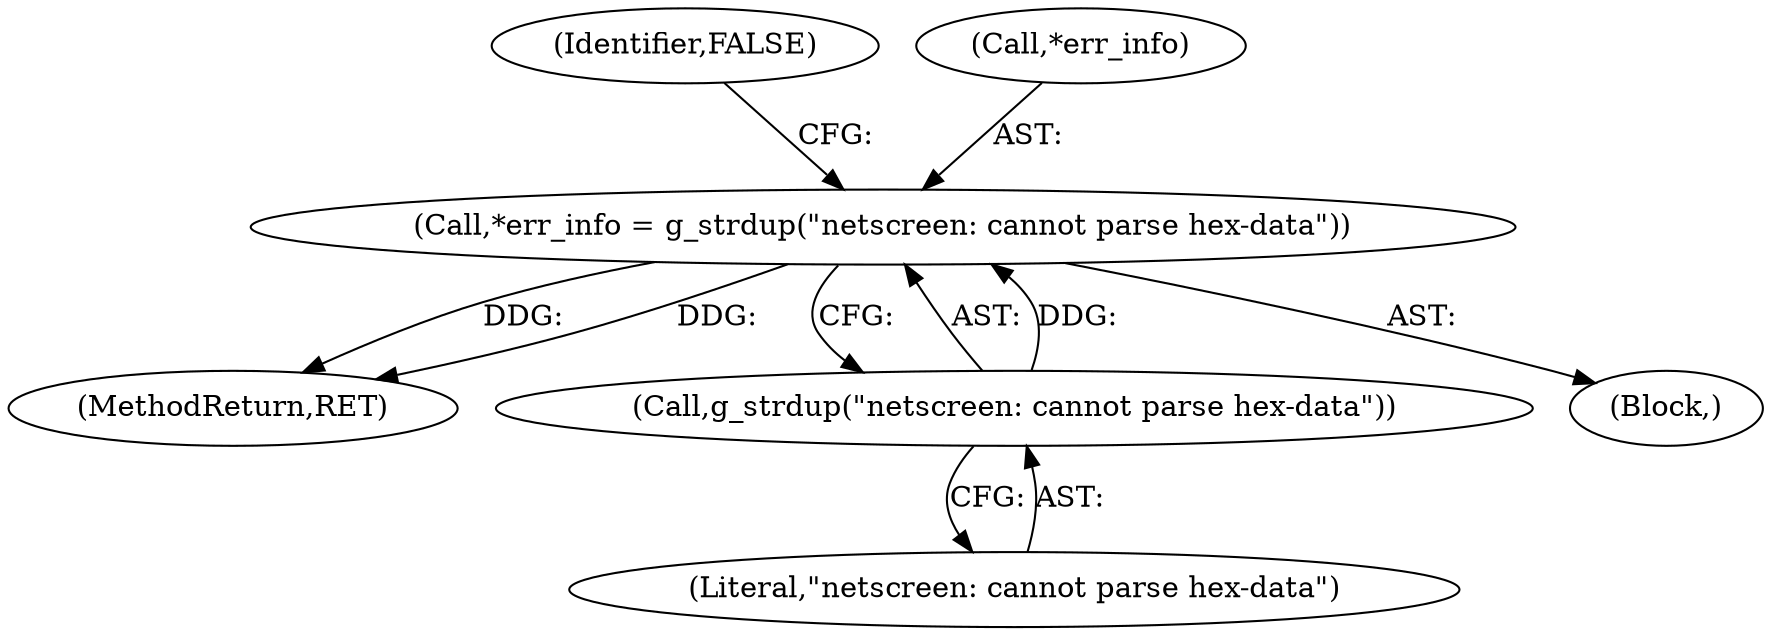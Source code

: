 digraph "0_wireshark_11edc83b98a61e890d7bb01855389d40e984ea82@API" {
"1000322" [label="(Call,*err_info = g_strdup(\"netscreen: cannot parse hex-data\"))"];
"1000325" [label="(Call,g_strdup(\"netscreen: cannot parse hex-data\"))"];
"1000322" [label="(Call,*err_info = g_strdup(\"netscreen: cannot parse hex-data\"))"];
"1000326" [label="(Literal,\"netscreen: cannot parse hex-data\")"];
"1000325" [label="(Call,g_strdup(\"netscreen: cannot parse hex-data\"))"];
"1000422" [label="(MethodReturn,RET)"];
"1000328" [label="(Identifier,FALSE)"];
"1000323" [label="(Call,*err_info)"];
"1000317" [label="(Block,)"];
"1000322" -> "1000317"  [label="AST: "];
"1000322" -> "1000325"  [label="CFG: "];
"1000323" -> "1000322"  [label="AST: "];
"1000325" -> "1000322"  [label="AST: "];
"1000328" -> "1000322"  [label="CFG: "];
"1000322" -> "1000422"  [label="DDG: "];
"1000322" -> "1000422"  [label="DDG: "];
"1000325" -> "1000322"  [label="DDG: "];
"1000325" -> "1000326"  [label="CFG: "];
"1000326" -> "1000325"  [label="AST: "];
}
